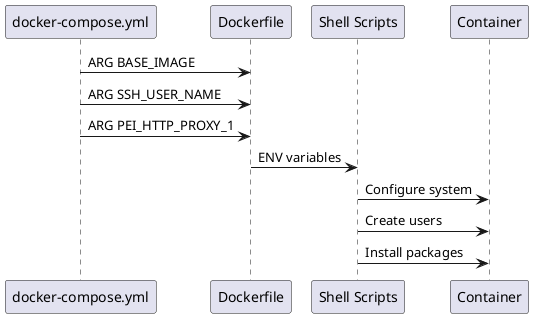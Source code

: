 @startuml
participant "docker-compose.yml" as compose
participant "Dockerfile" as docker
participant "Shell Scripts" as scripts
participant "Container" as container

compose -> docker: ARG BASE_IMAGE
compose -> docker: ARG SSH_USER_NAME
compose -> docker: ARG PEI_HTTP_PROXY_1
docker -> scripts: ENV variables
scripts -> container: Configure system
scripts -> container: Create users
scripts -> container: Install packages
@enduml